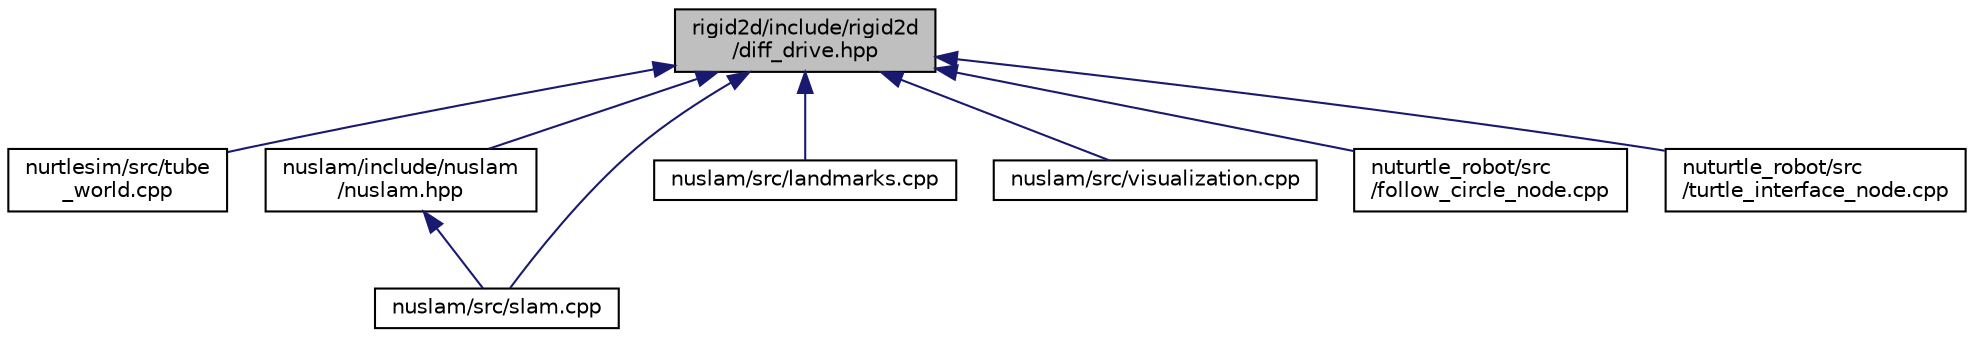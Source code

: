 digraph "rigid2d/include/rigid2d/diff_drive.hpp"
{
 // LATEX_PDF_SIZE
  edge [fontname="Helvetica",fontsize="10",labelfontname="Helvetica",labelfontsize="10"];
  node [fontname="Helvetica",fontsize="10",shape=record];
  Node1 [label="rigid2d/include/rigid2d\l/diff_drive.hpp",height=0.2,width=0.4,color="black", fillcolor="grey75", style="filled", fontcolor="black",tooltip="Library for the kinematics of a differential drive robot with a given wheel base and wheel radius."];
  Node1 -> Node2 [dir="back",color="midnightblue",fontsize="10",style="solid",fontname="Helvetica"];
  Node2 [label="nurtlesim/src/tube\l_world.cpp",height=0.2,width=0.4,color="black", fillcolor="white", style="filled",URL="$d3/d4b/tube__world_8cpp.html",tooltip="A kinematic simulation of a differential drive robot using the DiffDrive class."];
  Node1 -> Node3 [dir="back",color="midnightblue",fontsize="10",style="solid",fontname="Helvetica"];
  Node3 [label="nuslam/include/nuslam\l/nuslam.hpp",height=0.2,width=0.4,color="black", fillcolor="white", style="filled",URL="$d4/d20/nuslam_8hpp.html",tooltip="Library for Extended Kalman Filter Slam implementation."];
  Node3 -> Node4 [dir="back",color="midnightblue",fontsize="10",style="solid",fontname="Helvetica"];
  Node4 [label="nuslam/src/slam.cpp",height=0.2,width=0.4,color="black", fillcolor="white", style="filled",URL="$da/d7e/slam_8cpp.html",tooltip="Implementation of the extended Kalman Filter SLAM."];
  Node1 -> Node5 [dir="back",color="midnightblue",fontsize="10",style="solid",fontname="Helvetica"];
  Node5 [label="nuslam/src/landmarks.cpp",height=0.2,width=0.4,color="black", fillcolor="white", style="filled",URL="$d4/dd3/landmarks_8cpp.html",tooltip="A package to detect landmarks and publish their relative locations."];
  Node1 -> Node4 [dir="back",color="midnightblue",fontsize="10",style="solid",fontname="Helvetica"];
  Node1 -> Node6 [dir="back",color="midnightblue",fontsize="10",style="solid",fontname="Helvetica"];
  Node6 [label="nuslam/src/visualization.cpp",height=0.2,width=0.4,color="black", fillcolor="white", style="filled",URL="$d3/d49/visualization_8cpp.html",tooltip="The simulation visualization."];
  Node1 -> Node7 [dir="back",color="midnightblue",fontsize="10",style="solid",fontname="Helvetica"];
  Node7 [label="nuturtle_robot/src\l/follow_circle_node.cpp",height=0.2,width=0.4,color="black", fillcolor="white", style="filled",URL="$d4/d62/follow__circle__node_8cpp.html",tooltip="A node that publishes commands that let the robot drive in a circle of a specified radius at a specif..."];
  Node1 -> Node8 [dir="back",color="midnightblue",fontsize="10",style="solid",fontname="Helvetica"];
  Node8 [label="nuturtle_robot/src\l/turtle_interface_node.cpp",height=0.2,width=0.4,color="black", fillcolor="white", style="filled",URL="$dd/d34/turtle__interface__node_8cpp.html",tooltip="A low-level control and sensor routines in ROS."];
}
